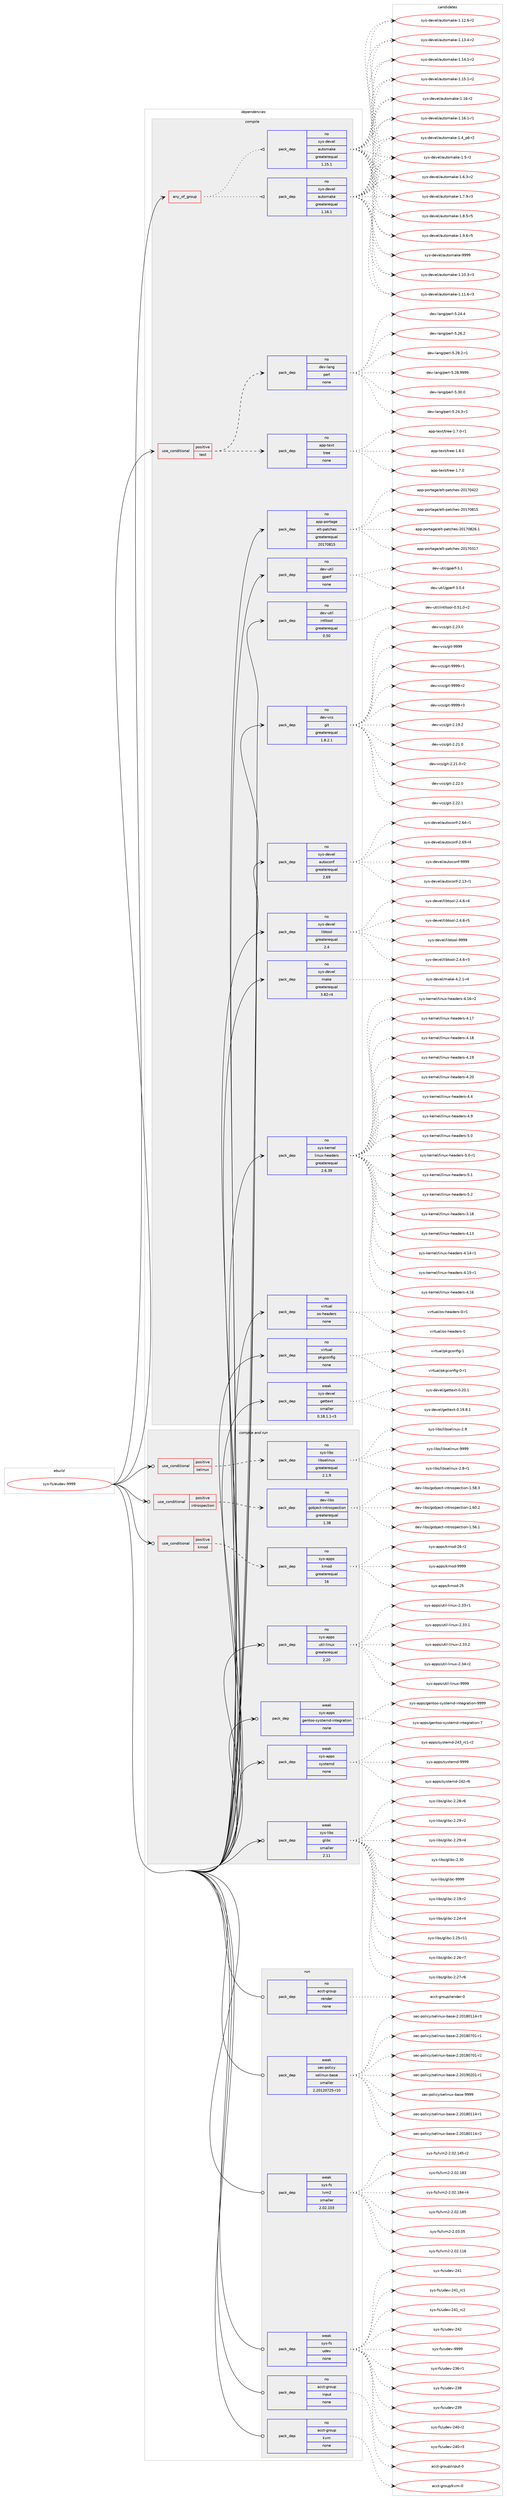 digraph prolog {

# *************
# Graph options
# *************

newrank=true;
concentrate=true;
compound=true;
graph [rankdir=LR,fontname=Helvetica,fontsize=10,ranksep=1.5];#, ranksep=2.5, nodesep=0.2];
edge  [arrowhead=vee];
node  [fontname=Helvetica,fontsize=10];

# **********
# The ebuild
# **********

subgraph cluster_leftcol {
color=gray;
rank=same;
label=<<i>ebuild</i>>;
id [label="sys-fs/eudev-9999", color=red, width=4, href="../sys-fs/eudev-9999.svg"];
}

# ****************
# The dependencies
# ****************

subgraph cluster_midcol {
color=gray;
label=<<i>dependencies</i>>;
subgraph cluster_compile {
fillcolor="#eeeeee";
style=filled;
label=<<i>compile</i>>;
subgraph any22 {
dependency1702 [label=<<TABLE BORDER="0" CELLBORDER="1" CELLSPACING="0" CELLPADDING="4"><TR><TD CELLPADDING="10">any_of_group</TD></TR></TABLE>>, shape=none, color=red];subgraph pack1254 {
dependency1703 [label=<<TABLE BORDER="0" CELLBORDER="1" CELLSPACING="0" CELLPADDING="4" WIDTH="220"><TR><TD ROWSPAN="6" CELLPADDING="30">pack_dep</TD></TR><TR><TD WIDTH="110">no</TD></TR><TR><TD>sys-devel</TD></TR><TR><TD>automake</TD></TR><TR><TD>greaterequal</TD></TR><TR><TD>1.16.1</TD></TR></TABLE>>, shape=none, color=blue];
}
dependency1702:e -> dependency1703:w [weight=20,style="dotted",arrowhead="oinv"];
subgraph pack1255 {
dependency1704 [label=<<TABLE BORDER="0" CELLBORDER="1" CELLSPACING="0" CELLPADDING="4" WIDTH="220"><TR><TD ROWSPAN="6" CELLPADDING="30">pack_dep</TD></TR><TR><TD WIDTH="110">no</TD></TR><TR><TD>sys-devel</TD></TR><TR><TD>automake</TD></TR><TR><TD>greaterequal</TD></TR><TR><TD>1.15.1</TD></TR></TABLE>>, shape=none, color=blue];
}
dependency1702:e -> dependency1704:w [weight=20,style="dotted",arrowhead="oinv"];
}
id:e -> dependency1702:w [weight=20,style="solid",arrowhead="vee"];
subgraph cond427 {
dependency1705 [label=<<TABLE BORDER="0" CELLBORDER="1" CELLSPACING="0" CELLPADDING="4"><TR><TD ROWSPAN="3" CELLPADDING="10">use_conditional</TD></TR><TR><TD>positive</TD></TR><TR><TD>test</TD></TR></TABLE>>, shape=none, color=red];
subgraph pack1256 {
dependency1706 [label=<<TABLE BORDER="0" CELLBORDER="1" CELLSPACING="0" CELLPADDING="4" WIDTH="220"><TR><TD ROWSPAN="6" CELLPADDING="30">pack_dep</TD></TR><TR><TD WIDTH="110">no</TD></TR><TR><TD>app-text</TD></TR><TR><TD>tree</TD></TR><TR><TD>none</TD></TR><TR><TD></TD></TR></TABLE>>, shape=none, color=blue];
}
dependency1705:e -> dependency1706:w [weight=20,style="dashed",arrowhead="vee"];
subgraph pack1257 {
dependency1707 [label=<<TABLE BORDER="0" CELLBORDER="1" CELLSPACING="0" CELLPADDING="4" WIDTH="220"><TR><TD ROWSPAN="6" CELLPADDING="30">pack_dep</TD></TR><TR><TD WIDTH="110">no</TD></TR><TR><TD>dev-lang</TD></TR><TR><TD>perl</TD></TR><TR><TD>none</TD></TR><TR><TD></TD></TR></TABLE>>, shape=none, color=blue];
}
dependency1705:e -> dependency1707:w [weight=20,style="dashed",arrowhead="vee"];
}
id:e -> dependency1705:w [weight=20,style="solid",arrowhead="vee"];
subgraph pack1258 {
dependency1708 [label=<<TABLE BORDER="0" CELLBORDER="1" CELLSPACING="0" CELLPADDING="4" WIDTH="220"><TR><TD ROWSPAN="6" CELLPADDING="30">pack_dep</TD></TR><TR><TD WIDTH="110">no</TD></TR><TR><TD>app-portage</TD></TR><TR><TD>elt-patches</TD></TR><TR><TD>greaterequal</TD></TR><TR><TD>20170815</TD></TR></TABLE>>, shape=none, color=blue];
}
id:e -> dependency1708:w [weight=20,style="solid",arrowhead="vee"];
subgraph pack1259 {
dependency1709 [label=<<TABLE BORDER="0" CELLBORDER="1" CELLSPACING="0" CELLPADDING="4" WIDTH="220"><TR><TD ROWSPAN="6" CELLPADDING="30">pack_dep</TD></TR><TR><TD WIDTH="110">no</TD></TR><TR><TD>dev-util</TD></TR><TR><TD>gperf</TD></TR><TR><TD>none</TD></TR><TR><TD></TD></TR></TABLE>>, shape=none, color=blue];
}
id:e -> dependency1709:w [weight=20,style="solid",arrowhead="vee"];
subgraph pack1260 {
dependency1710 [label=<<TABLE BORDER="0" CELLBORDER="1" CELLSPACING="0" CELLPADDING="4" WIDTH="220"><TR><TD ROWSPAN="6" CELLPADDING="30">pack_dep</TD></TR><TR><TD WIDTH="110">no</TD></TR><TR><TD>dev-util</TD></TR><TR><TD>intltool</TD></TR><TR><TD>greaterequal</TD></TR><TR><TD>0.50</TD></TR></TABLE>>, shape=none, color=blue];
}
id:e -> dependency1710:w [weight=20,style="solid",arrowhead="vee"];
subgraph pack1261 {
dependency1711 [label=<<TABLE BORDER="0" CELLBORDER="1" CELLSPACING="0" CELLPADDING="4" WIDTH="220"><TR><TD ROWSPAN="6" CELLPADDING="30">pack_dep</TD></TR><TR><TD WIDTH="110">no</TD></TR><TR><TD>dev-vcs</TD></TR><TR><TD>git</TD></TR><TR><TD>greaterequal</TD></TR><TR><TD>1.8.2.1</TD></TR></TABLE>>, shape=none, color=blue];
}
id:e -> dependency1711:w [weight=20,style="solid",arrowhead="vee"];
subgraph pack1262 {
dependency1712 [label=<<TABLE BORDER="0" CELLBORDER="1" CELLSPACING="0" CELLPADDING="4" WIDTH="220"><TR><TD ROWSPAN="6" CELLPADDING="30">pack_dep</TD></TR><TR><TD WIDTH="110">no</TD></TR><TR><TD>sys-devel</TD></TR><TR><TD>autoconf</TD></TR><TR><TD>greaterequal</TD></TR><TR><TD>2.69</TD></TR></TABLE>>, shape=none, color=blue];
}
id:e -> dependency1712:w [weight=20,style="solid",arrowhead="vee"];
subgraph pack1263 {
dependency1713 [label=<<TABLE BORDER="0" CELLBORDER="1" CELLSPACING="0" CELLPADDING="4" WIDTH="220"><TR><TD ROWSPAN="6" CELLPADDING="30">pack_dep</TD></TR><TR><TD WIDTH="110">no</TD></TR><TR><TD>sys-devel</TD></TR><TR><TD>libtool</TD></TR><TR><TD>greaterequal</TD></TR><TR><TD>2.4</TD></TR></TABLE>>, shape=none, color=blue];
}
id:e -> dependency1713:w [weight=20,style="solid",arrowhead="vee"];
subgraph pack1264 {
dependency1714 [label=<<TABLE BORDER="0" CELLBORDER="1" CELLSPACING="0" CELLPADDING="4" WIDTH="220"><TR><TD ROWSPAN="6" CELLPADDING="30">pack_dep</TD></TR><TR><TD WIDTH="110">no</TD></TR><TR><TD>sys-devel</TD></TR><TR><TD>make</TD></TR><TR><TD>greaterequal</TD></TR><TR><TD>3.82-r4</TD></TR></TABLE>>, shape=none, color=blue];
}
id:e -> dependency1714:w [weight=20,style="solid",arrowhead="vee"];
subgraph pack1265 {
dependency1715 [label=<<TABLE BORDER="0" CELLBORDER="1" CELLSPACING="0" CELLPADDING="4" WIDTH="220"><TR><TD ROWSPAN="6" CELLPADDING="30">pack_dep</TD></TR><TR><TD WIDTH="110">no</TD></TR><TR><TD>sys-kernel</TD></TR><TR><TD>linux-headers</TD></TR><TR><TD>greaterequal</TD></TR><TR><TD>2.6.39</TD></TR></TABLE>>, shape=none, color=blue];
}
id:e -> dependency1715:w [weight=20,style="solid",arrowhead="vee"];
subgraph pack1266 {
dependency1716 [label=<<TABLE BORDER="0" CELLBORDER="1" CELLSPACING="0" CELLPADDING="4" WIDTH="220"><TR><TD ROWSPAN="6" CELLPADDING="30">pack_dep</TD></TR><TR><TD WIDTH="110">no</TD></TR><TR><TD>virtual</TD></TR><TR><TD>os-headers</TD></TR><TR><TD>none</TD></TR><TR><TD></TD></TR></TABLE>>, shape=none, color=blue];
}
id:e -> dependency1716:w [weight=20,style="solid",arrowhead="vee"];
subgraph pack1267 {
dependency1717 [label=<<TABLE BORDER="0" CELLBORDER="1" CELLSPACING="0" CELLPADDING="4" WIDTH="220"><TR><TD ROWSPAN="6" CELLPADDING="30">pack_dep</TD></TR><TR><TD WIDTH="110">no</TD></TR><TR><TD>virtual</TD></TR><TR><TD>pkgconfig</TD></TR><TR><TD>none</TD></TR><TR><TD></TD></TR></TABLE>>, shape=none, color=blue];
}
id:e -> dependency1717:w [weight=20,style="solid",arrowhead="vee"];
subgraph pack1268 {
dependency1718 [label=<<TABLE BORDER="0" CELLBORDER="1" CELLSPACING="0" CELLPADDING="4" WIDTH="220"><TR><TD ROWSPAN="6" CELLPADDING="30">pack_dep</TD></TR><TR><TD WIDTH="110">weak</TD></TR><TR><TD>sys-devel</TD></TR><TR><TD>gettext</TD></TR><TR><TD>smaller</TD></TR><TR><TD>0.18.1.1-r3</TD></TR></TABLE>>, shape=none, color=blue];
}
id:e -> dependency1718:w [weight=20,style="solid",arrowhead="vee"];
}
subgraph cluster_compileandrun {
fillcolor="#eeeeee";
style=filled;
label=<<i>compile and run</i>>;
subgraph cond428 {
dependency1719 [label=<<TABLE BORDER="0" CELLBORDER="1" CELLSPACING="0" CELLPADDING="4"><TR><TD ROWSPAN="3" CELLPADDING="10">use_conditional</TD></TR><TR><TD>positive</TD></TR><TR><TD>introspection</TD></TR></TABLE>>, shape=none, color=red];
subgraph pack1269 {
dependency1720 [label=<<TABLE BORDER="0" CELLBORDER="1" CELLSPACING="0" CELLPADDING="4" WIDTH="220"><TR><TD ROWSPAN="6" CELLPADDING="30">pack_dep</TD></TR><TR><TD WIDTH="110">no</TD></TR><TR><TD>dev-libs</TD></TR><TR><TD>gobject-introspection</TD></TR><TR><TD>greaterequal</TD></TR><TR><TD>1.38</TD></TR></TABLE>>, shape=none, color=blue];
}
dependency1719:e -> dependency1720:w [weight=20,style="dashed",arrowhead="vee"];
}
id:e -> dependency1719:w [weight=20,style="solid",arrowhead="odotvee"];
subgraph cond429 {
dependency1721 [label=<<TABLE BORDER="0" CELLBORDER="1" CELLSPACING="0" CELLPADDING="4"><TR><TD ROWSPAN="3" CELLPADDING="10">use_conditional</TD></TR><TR><TD>positive</TD></TR><TR><TD>kmod</TD></TR></TABLE>>, shape=none, color=red];
subgraph pack1270 {
dependency1722 [label=<<TABLE BORDER="0" CELLBORDER="1" CELLSPACING="0" CELLPADDING="4" WIDTH="220"><TR><TD ROWSPAN="6" CELLPADDING="30">pack_dep</TD></TR><TR><TD WIDTH="110">no</TD></TR><TR><TD>sys-apps</TD></TR><TR><TD>kmod</TD></TR><TR><TD>greaterequal</TD></TR><TR><TD>16</TD></TR></TABLE>>, shape=none, color=blue];
}
dependency1721:e -> dependency1722:w [weight=20,style="dashed",arrowhead="vee"];
}
id:e -> dependency1721:w [weight=20,style="solid",arrowhead="odotvee"];
subgraph cond430 {
dependency1723 [label=<<TABLE BORDER="0" CELLBORDER="1" CELLSPACING="0" CELLPADDING="4"><TR><TD ROWSPAN="3" CELLPADDING="10">use_conditional</TD></TR><TR><TD>positive</TD></TR><TR><TD>selinux</TD></TR></TABLE>>, shape=none, color=red];
subgraph pack1271 {
dependency1724 [label=<<TABLE BORDER="0" CELLBORDER="1" CELLSPACING="0" CELLPADDING="4" WIDTH="220"><TR><TD ROWSPAN="6" CELLPADDING="30">pack_dep</TD></TR><TR><TD WIDTH="110">no</TD></TR><TR><TD>sys-libs</TD></TR><TR><TD>libselinux</TD></TR><TR><TD>greaterequal</TD></TR><TR><TD>2.1.9</TD></TR></TABLE>>, shape=none, color=blue];
}
dependency1723:e -> dependency1724:w [weight=20,style="dashed",arrowhead="vee"];
}
id:e -> dependency1723:w [weight=20,style="solid",arrowhead="odotvee"];
subgraph pack1272 {
dependency1725 [label=<<TABLE BORDER="0" CELLBORDER="1" CELLSPACING="0" CELLPADDING="4" WIDTH="220"><TR><TD ROWSPAN="6" CELLPADDING="30">pack_dep</TD></TR><TR><TD WIDTH="110">no</TD></TR><TR><TD>sys-apps</TD></TR><TR><TD>util-linux</TD></TR><TR><TD>greaterequal</TD></TR><TR><TD>2.20</TD></TR></TABLE>>, shape=none, color=blue];
}
id:e -> dependency1725:w [weight=20,style="solid",arrowhead="odotvee"];
subgraph pack1273 {
dependency1726 [label=<<TABLE BORDER="0" CELLBORDER="1" CELLSPACING="0" CELLPADDING="4" WIDTH="220"><TR><TD ROWSPAN="6" CELLPADDING="30">pack_dep</TD></TR><TR><TD WIDTH="110">weak</TD></TR><TR><TD>sys-apps</TD></TR><TR><TD>gentoo-systemd-integration</TD></TR><TR><TD>none</TD></TR><TR><TD></TD></TR></TABLE>>, shape=none, color=blue];
}
id:e -> dependency1726:w [weight=20,style="solid",arrowhead="odotvee"];
subgraph pack1274 {
dependency1727 [label=<<TABLE BORDER="0" CELLBORDER="1" CELLSPACING="0" CELLPADDING="4" WIDTH="220"><TR><TD ROWSPAN="6" CELLPADDING="30">pack_dep</TD></TR><TR><TD WIDTH="110">weak</TD></TR><TR><TD>sys-apps</TD></TR><TR><TD>systemd</TD></TR><TR><TD>none</TD></TR><TR><TD></TD></TR></TABLE>>, shape=none, color=blue];
}
id:e -> dependency1727:w [weight=20,style="solid",arrowhead="odotvee"];
subgraph pack1275 {
dependency1728 [label=<<TABLE BORDER="0" CELLBORDER="1" CELLSPACING="0" CELLPADDING="4" WIDTH="220"><TR><TD ROWSPAN="6" CELLPADDING="30">pack_dep</TD></TR><TR><TD WIDTH="110">weak</TD></TR><TR><TD>sys-libs</TD></TR><TR><TD>glibc</TD></TR><TR><TD>smaller</TD></TR><TR><TD>2.11</TD></TR></TABLE>>, shape=none, color=blue];
}
id:e -> dependency1728:w [weight=20,style="solid",arrowhead="odotvee"];
}
subgraph cluster_run {
fillcolor="#eeeeee";
style=filled;
label=<<i>run</i>>;
subgraph pack1276 {
dependency1729 [label=<<TABLE BORDER="0" CELLBORDER="1" CELLSPACING="0" CELLPADDING="4" WIDTH="220"><TR><TD ROWSPAN="6" CELLPADDING="30">pack_dep</TD></TR><TR><TD WIDTH="110">no</TD></TR><TR><TD>acct-group</TD></TR><TR><TD>input</TD></TR><TR><TD>none</TD></TR><TR><TD></TD></TR></TABLE>>, shape=none, color=blue];
}
id:e -> dependency1729:w [weight=20,style="solid",arrowhead="odot"];
subgraph pack1277 {
dependency1730 [label=<<TABLE BORDER="0" CELLBORDER="1" CELLSPACING="0" CELLPADDING="4" WIDTH="220"><TR><TD ROWSPAN="6" CELLPADDING="30">pack_dep</TD></TR><TR><TD WIDTH="110">no</TD></TR><TR><TD>acct-group</TD></TR><TR><TD>kvm</TD></TR><TR><TD>none</TD></TR><TR><TD></TD></TR></TABLE>>, shape=none, color=blue];
}
id:e -> dependency1730:w [weight=20,style="solid",arrowhead="odot"];
subgraph pack1278 {
dependency1731 [label=<<TABLE BORDER="0" CELLBORDER="1" CELLSPACING="0" CELLPADDING="4" WIDTH="220"><TR><TD ROWSPAN="6" CELLPADDING="30">pack_dep</TD></TR><TR><TD WIDTH="110">no</TD></TR><TR><TD>acct-group</TD></TR><TR><TD>render</TD></TR><TR><TD>none</TD></TR><TR><TD></TD></TR></TABLE>>, shape=none, color=blue];
}
id:e -> dependency1731:w [weight=20,style="solid",arrowhead="odot"];
subgraph pack1279 {
dependency1732 [label=<<TABLE BORDER="0" CELLBORDER="1" CELLSPACING="0" CELLPADDING="4" WIDTH="220"><TR><TD ROWSPAN="6" CELLPADDING="30">pack_dep</TD></TR><TR><TD WIDTH="110">weak</TD></TR><TR><TD>sec-policy</TD></TR><TR><TD>selinux-base</TD></TR><TR><TD>smaller</TD></TR><TR><TD>2.20120725-r10</TD></TR></TABLE>>, shape=none, color=blue];
}
id:e -> dependency1732:w [weight=20,style="solid",arrowhead="odot"];
subgraph pack1280 {
dependency1733 [label=<<TABLE BORDER="0" CELLBORDER="1" CELLSPACING="0" CELLPADDING="4" WIDTH="220"><TR><TD ROWSPAN="6" CELLPADDING="30">pack_dep</TD></TR><TR><TD WIDTH="110">weak</TD></TR><TR><TD>sys-fs</TD></TR><TR><TD>lvm2</TD></TR><TR><TD>smaller</TD></TR><TR><TD>2.02.103</TD></TR></TABLE>>, shape=none, color=blue];
}
id:e -> dependency1733:w [weight=20,style="solid",arrowhead="odot"];
subgraph pack1281 {
dependency1734 [label=<<TABLE BORDER="0" CELLBORDER="1" CELLSPACING="0" CELLPADDING="4" WIDTH="220"><TR><TD ROWSPAN="6" CELLPADDING="30">pack_dep</TD></TR><TR><TD WIDTH="110">weak</TD></TR><TR><TD>sys-fs</TD></TR><TR><TD>udev</TD></TR><TR><TD>none</TD></TR><TR><TD></TD></TR></TABLE>>, shape=none, color=blue];
}
id:e -> dependency1734:w [weight=20,style="solid",arrowhead="odot"];
}
}

# **************
# The candidates
# **************

subgraph cluster_choices {
rank=same;
color=gray;
label=<<i>candidates</i>>;

subgraph choice1254 {
color=black;
nodesep=1;
choice11512111545100101118101108479711711611110997107101454946494846514511451 [label="sys-devel/automake-1.10.3-r3", color=red, width=4,href="../sys-devel/automake-1.10.3-r3.svg"];
choice11512111545100101118101108479711711611110997107101454946494946544511451 [label="sys-devel/automake-1.11.6-r3", color=red, width=4,href="../sys-devel/automake-1.11.6-r3.svg"];
choice11512111545100101118101108479711711611110997107101454946495046544511450 [label="sys-devel/automake-1.12.6-r2", color=red, width=4,href="../sys-devel/automake-1.12.6-r2.svg"];
choice11512111545100101118101108479711711611110997107101454946495146524511450 [label="sys-devel/automake-1.13.4-r2", color=red, width=4,href="../sys-devel/automake-1.13.4-r2.svg"];
choice11512111545100101118101108479711711611110997107101454946495246494511450 [label="sys-devel/automake-1.14.1-r2", color=red, width=4,href="../sys-devel/automake-1.14.1-r2.svg"];
choice11512111545100101118101108479711711611110997107101454946495346494511450 [label="sys-devel/automake-1.15.1-r2", color=red, width=4,href="../sys-devel/automake-1.15.1-r2.svg"];
choice1151211154510010111810110847971171161111099710710145494649544511450 [label="sys-devel/automake-1.16-r2", color=red, width=4,href="../sys-devel/automake-1.16-r2.svg"];
choice11512111545100101118101108479711711611110997107101454946495446494511449 [label="sys-devel/automake-1.16.1-r1", color=red, width=4,href="../sys-devel/automake-1.16.1-r1.svg"];
choice115121115451001011181011084797117116111109971071014549465295112544511450 [label="sys-devel/automake-1.4_p6-r2", color=red, width=4,href="../sys-devel/automake-1.4_p6-r2.svg"];
choice11512111545100101118101108479711711611110997107101454946534511450 [label="sys-devel/automake-1.5-r2", color=red, width=4,href="../sys-devel/automake-1.5-r2.svg"];
choice115121115451001011181011084797117116111109971071014549465446514511450 [label="sys-devel/automake-1.6.3-r2", color=red, width=4,href="../sys-devel/automake-1.6.3-r2.svg"];
choice115121115451001011181011084797117116111109971071014549465546574511451 [label="sys-devel/automake-1.7.9-r3", color=red, width=4,href="../sys-devel/automake-1.7.9-r3.svg"];
choice115121115451001011181011084797117116111109971071014549465646534511453 [label="sys-devel/automake-1.8.5-r5", color=red, width=4,href="../sys-devel/automake-1.8.5-r5.svg"];
choice115121115451001011181011084797117116111109971071014549465746544511453 [label="sys-devel/automake-1.9.6-r5", color=red, width=4,href="../sys-devel/automake-1.9.6-r5.svg"];
choice115121115451001011181011084797117116111109971071014557575757 [label="sys-devel/automake-9999", color=red, width=4,href="../sys-devel/automake-9999.svg"];
dependency1703:e -> choice11512111545100101118101108479711711611110997107101454946494846514511451:w [style=dotted,weight="100"];
dependency1703:e -> choice11512111545100101118101108479711711611110997107101454946494946544511451:w [style=dotted,weight="100"];
dependency1703:e -> choice11512111545100101118101108479711711611110997107101454946495046544511450:w [style=dotted,weight="100"];
dependency1703:e -> choice11512111545100101118101108479711711611110997107101454946495146524511450:w [style=dotted,weight="100"];
dependency1703:e -> choice11512111545100101118101108479711711611110997107101454946495246494511450:w [style=dotted,weight="100"];
dependency1703:e -> choice11512111545100101118101108479711711611110997107101454946495346494511450:w [style=dotted,weight="100"];
dependency1703:e -> choice1151211154510010111810110847971171161111099710710145494649544511450:w [style=dotted,weight="100"];
dependency1703:e -> choice11512111545100101118101108479711711611110997107101454946495446494511449:w [style=dotted,weight="100"];
dependency1703:e -> choice115121115451001011181011084797117116111109971071014549465295112544511450:w [style=dotted,weight="100"];
dependency1703:e -> choice11512111545100101118101108479711711611110997107101454946534511450:w [style=dotted,weight="100"];
dependency1703:e -> choice115121115451001011181011084797117116111109971071014549465446514511450:w [style=dotted,weight="100"];
dependency1703:e -> choice115121115451001011181011084797117116111109971071014549465546574511451:w [style=dotted,weight="100"];
dependency1703:e -> choice115121115451001011181011084797117116111109971071014549465646534511453:w [style=dotted,weight="100"];
dependency1703:e -> choice115121115451001011181011084797117116111109971071014549465746544511453:w [style=dotted,weight="100"];
dependency1703:e -> choice115121115451001011181011084797117116111109971071014557575757:w [style=dotted,weight="100"];
}
subgraph choice1255 {
color=black;
nodesep=1;
choice11512111545100101118101108479711711611110997107101454946494846514511451 [label="sys-devel/automake-1.10.3-r3", color=red, width=4,href="../sys-devel/automake-1.10.3-r3.svg"];
choice11512111545100101118101108479711711611110997107101454946494946544511451 [label="sys-devel/automake-1.11.6-r3", color=red, width=4,href="../sys-devel/automake-1.11.6-r3.svg"];
choice11512111545100101118101108479711711611110997107101454946495046544511450 [label="sys-devel/automake-1.12.6-r2", color=red, width=4,href="../sys-devel/automake-1.12.6-r2.svg"];
choice11512111545100101118101108479711711611110997107101454946495146524511450 [label="sys-devel/automake-1.13.4-r2", color=red, width=4,href="../sys-devel/automake-1.13.4-r2.svg"];
choice11512111545100101118101108479711711611110997107101454946495246494511450 [label="sys-devel/automake-1.14.1-r2", color=red, width=4,href="../sys-devel/automake-1.14.1-r2.svg"];
choice11512111545100101118101108479711711611110997107101454946495346494511450 [label="sys-devel/automake-1.15.1-r2", color=red, width=4,href="../sys-devel/automake-1.15.1-r2.svg"];
choice1151211154510010111810110847971171161111099710710145494649544511450 [label="sys-devel/automake-1.16-r2", color=red, width=4,href="../sys-devel/automake-1.16-r2.svg"];
choice11512111545100101118101108479711711611110997107101454946495446494511449 [label="sys-devel/automake-1.16.1-r1", color=red, width=4,href="../sys-devel/automake-1.16.1-r1.svg"];
choice115121115451001011181011084797117116111109971071014549465295112544511450 [label="sys-devel/automake-1.4_p6-r2", color=red, width=4,href="../sys-devel/automake-1.4_p6-r2.svg"];
choice11512111545100101118101108479711711611110997107101454946534511450 [label="sys-devel/automake-1.5-r2", color=red, width=4,href="../sys-devel/automake-1.5-r2.svg"];
choice115121115451001011181011084797117116111109971071014549465446514511450 [label="sys-devel/automake-1.6.3-r2", color=red, width=4,href="../sys-devel/automake-1.6.3-r2.svg"];
choice115121115451001011181011084797117116111109971071014549465546574511451 [label="sys-devel/automake-1.7.9-r3", color=red, width=4,href="../sys-devel/automake-1.7.9-r3.svg"];
choice115121115451001011181011084797117116111109971071014549465646534511453 [label="sys-devel/automake-1.8.5-r5", color=red, width=4,href="../sys-devel/automake-1.8.5-r5.svg"];
choice115121115451001011181011084797117116111109971071014549465746544511453 [label="sys-devel/automake-1.9.6-r5", color=red, width=4,href="../sys-devel/automake-1.9.6-r5.svg"];
choice115121115451001011181011084797117116111109971071014557575757 [label="sys-devel/automake-9999", color=red, width=4,href="../sys-devel/automake-9999.svg"];
dependency1704:e -> choice11512111545100101118101108479711711611110997107101454946494846514511451:w [style=dotted,weight="100"];
dependency1704:e -> choice11512111545100101118101108479711711611110997107101454946494946544511451:w [style=dotted,weight="100"];
dependency1704:e -> choice11512111545100101118101108479711711611110997107101454946495046544511450:w [style=dotted,weight="100"];
dependency1704:e -> choice11512111545100101118101108479711711611110997107101454946495146524511450:w [style=dotted,weight="100"];
dependency1704:e -> choice11512111545100101118101108479711711611110997107101454946495246494511450:w [style=dotted,weight="100"];
dependency1704:e -> choice11512111545100101118101108479711711611110997107101454946495346494511450:w [style=dotted,weight="100"];
dependency1704:e -> choice1151211154510010111810110847971171161111099710710145494649544511450:w [style=dotted,weight="100"];
dependency1704:e -> choice11512111545100101118101108479711711611110997107101454946495446494511449:w [style=dotted,weight="100"];
dependency1704:e -> choice115121115451001011181011084797117116111109971071014549465295112544511450:w [style=dotted,weight="100"];
dependency1704:e -> choice11512111545100101118101108479711711611110997107101454946534511450:w [style=dotted,weight="100"];
dependency1704:e -> choice115121115451001011181011084797117116111109971071014549465446514511450:w [style=dotted,weight="100"];
dependency1704:e -> choice115121115451001011181011084797117116111109971071014549465546574511451:w [style=dotted,weight="100"];
dependency1704:e -> choice115121115451001011181011084797117116111109971071014549465646534511453:w [style=dotted,weight="100"];
dependency1704:e -> choice115121115451001011181011084797117116111109971071014549465746544511453:w [style=dotted,weight="100"];
dependency1704:e -> choice115121115451001011181011084797117116111109971071014557575757:w [style=dotted,weight="100"];
}
subgraph choice1256 {
color=black;
nodesep=1;
choice971121124511610112011647116114101101454946554648 [label="app-text/tree-1.7.0", color=red, width=4,href="../app-text/tree-1.7.0.svg"];
choice9711211245116101120116471161141011014549465546484511449 [label="app-text/tree-1.7.0-r1", color=red, width=4,href="../app-text/tree-1.7.0-r1.svg"];
choice971121124511610112011647116114101101454946564648 [label="app-text/tree-1.8.0", color=red, width=4,href="../app-text/tree-1.8.0.svg"];
dependency1706:e -> choice971121124511610112011647116114101101454946554648:w [style=dotted,weight="100"];
dependency1706:e -> choice9711211245116101120116471161141011014549465546484511449:w [style=dotted,weight="100"];
dependency1706:e -> choice971121124511610112011647116114101101454946564648:w [style=dotted,weight="100"];
}
subgraph choice1257 {
color=black;
nodesep=1;
choice100101118451089711010347112101114108455346505246514511449 [label="dev-lang/perl-5.24.3-r1", color=red, width=4,href="../dev-lang/perl-5.24.3-r1.svg"];
choice10010111845108971101034711210111410845534650524652 [label="dev-lang/perl-5.24.4", color=red, width=4,href="../dev-lang/perl-5.24.4.svg"];
choice10010111845108971101034711210111410845534650544650 [label="dev-lang/perl-5.26.2", color=red, width=4,href="../dev-lang/perl-5.26.2.svg"];
choice100101118451089711010347112101114108455346505646504511449 [label="dev-lang/perl-5.28.2-r1", color=red, width=4,href="../dev-lang/perl-5.28.2-r1.svg"];
choice10010111845108971101034711210111410845534650564657575757 [label="dev-lang/perl-5.28.9999", color=red, width=4,href="../dev-lang/perl-5.28.9999.svg"];
choice10010111845108971101034711210111410845534651484648 [label="dev-lang/perl-5.30.0", color=red, width=4,href="../dev-lang/perl-5.30.0.svg"];
dependency1707:e -> choice100101118451089711010347112101114108455346505246514511449:w [style=dotted,weight="100"];
dependency1707:e -> choice10010111845108971101034711210111410845534650524652:w [style=dotted,weight="100"];
dependency1707:e -> choice10010111845108971101034711210111410845534650544650:w [style=dotted,weight="100"];
dependency1707:e -> choice100101118451089711010347112101114108455346505646504511449:w [style=dotted,weight="100"];
dependency1707:e -> choice10010111845108971101034711210111410845534650564657575757:w [style=dotted,weight="100"];
dependency1707:e -> choice10010111845108971101034711210111410845534651484648:w [style=dotted,weight="100"];
}
subgraph choice1258 {
color=black;
nodesep=1;
choice97112112451121111141169710310147101108116451129711699104101115455048495548514955 [label="app-portage/elt-patches-20170317", color=red, width=4,href="../app-portage/elt-patches-20170317.svg"];
choice97112112451121111141169710310147101108116451129711699104101115455048495548525050 [label="app-portage/elt-patches-20170422", color=red, width=4,href="../app-portage/elt-patches-20170422.svg"];
choice97112112451121111141169710310147101108116451129711699104101115455048495548564953 [label="app-portage/elt-patches-20170815", color=red, width=4,href="../app-portage/elt-patches-20170815.svg"];
choice971121124511211111411697103101471011081164511297116991041011154550484955485650544649 [label="app-portage/elt-patches-20170826.1", color=red, width=4,href="../app-portage/elt-patches-20170826.1.svg"];
dependency1708:e -> choice97112112451121111141169710310147101108116451129711699104101115455048495548514955:w [style=dotted,weight="100"];
dependency1708:e -> choice97112112451121111141169710310147101108116451129711699104101115455048495548525050:w [style=dotted,weight="100"];
dependency1708:e -> choice97112112451121111141169710310147101108116451129711699104101115455048495548564953:w [style=dotted,weight="100"];
dependency1708:e -> choice971121124511211111411697103101471011081164511297116991041011154550484955485650544649:w [style=dotted,weight="100"];
}
subgraph choice1259 {
color=black;
nodesep=1;
choice1001011184511711610510847103112101114102455146484652 [label="dev-util/gperf-3.0.4", color=red, width=4,href="../dev-util/gperf-3.0.4.svg"];
choice100101118451171161051084710311210111410245514649 [label="dev-util/gperf-3.1", color=red, width=4,href="../dev-util/gperf-3.1.svg"];
dependency1709:e -> choice1001011184511711610510847103112101114102455146484652:w [style=dotted,weight="100"];
dependency1709:e -> choice100101118451171161051084710311210111410245514649:w [style=dotted,weight="100"];
}
subgraph choice1260 {
color=black;
nodesep=1;
choice1001011184511711610510847105110116108116111111108454846534946484511450 [label="dev-util/intltool-0.51.0-r2", color=red, width=4,href="../dev-util/intltool-0.51.0-r2.svg"];
dependency1710:e -> choice1001011184511711610510847105110116108116111111108454846534946484511450:w [style=dotted,weight="100"];
}
subgraph choice1261 {
color=black;
nodesep=1;
choice10010111845118991154710310511645504649574650 [label="dev-vcs/git-2.19.2", color=red, width=4,href="../dev-vcs/git-2.19.2.svg"];
choice10010111845118991154710310511645504650494648 [label="dev-vcs/git-2.21.0", color=red, width=4,href="../dev-vcs/git-2.21.0.svg"];
choice100101118451189911547103105116455046504946484511450 [label="dev-vcs/git-2.21.0-r2", color=red, width=4,href="../dev-vcs/git-2.21.0-r2.svg"];
choice10010111845118991154710310511645504650504648 [label="dev-vcs/git-2.22.0", color=red, width=4,href="../dev-vcs/git-2.22.0.svg"];
choice10010111845118991154710310511645504650504649 [label="dev-vcs/git-2.22.1", color=red, width=4,href="../dev-vcs/git-2.22.1.svg"];
choice10010111845118991154710310511645504650514648 [label="dev-vcs/git-2.23.0", color=red, width=4,href="../dev-vcs/git-2.23.0.svg"];
choice1001011184511899115471031051164557575757 [label="dev-vcs/git-9999", color=red, width=4,href="../dev-vcs/git-9999.svg"];
choice10010111845118991154710310511645575757574511449 [label="dev-vcs/git-9999-r1", color=red, width=4,href="../dev-vcs/git-9999-r1.svg"];
choice10010111845118991154710310511645575757574511450 [label="dev-vcs/git-9999-r2", color=red, width=4,href="../dev-vcs/git-9999-r2.svg"];
choice10010111845118991154710310511645575757574511451 [label="dev-vcs/git-9999-r3", color=red, width=4,href="../dev-vcs/git-9999-r3.svg"];
dependency1711:e -> choice10010111845118991154710310511645504649574650:w [style=dotted,weight="100"];
dependency1711:e -> choice10010111845118991154710310511645504650494648:w [style=dotted,weight="100"];
dependency1711:e -> choice100101118451189911547103105116455046504946484511450:w [style=dotted,weight="100"];
dependency1711:e -> choice10010111845118991154710310511645504650504648:w [style=dotted,weight="100"];
dependency1711:e -> choice10010111845118991154710310511645504650504649:w [style=dotted,weight="100"];
dependency1711:e -> choice10010111845118991154710310511645504650514648:w [style=dotted,weight="100"];
dependency1711:e -> choice1001011184511899115471031051164557575757:w [style=dotted,weight="100"];
dependency1711:e -> choice10010111845118991154710310511645575757574511449:w [style=dotted,weight="100"];
dependency1711:e -> choice10010111845118991154710310511645575757574511450:w [style=dotted,weight="100"];
dependency1711:e -> choice10010111845118991154710310511645575757574511451:w [style=dotted,weight="100"];
}
subgraph choice1262 {
color=black;
nodesep=1;
choice1151211154510010111810110847971171161119911111010245504649514511449 [label="sys-devel/autoconf-2.13-r1", color=red, width=4,href="../sys-devel/autoconf-2.13-r1.svg"];
choice1151211154510010111810110847971171161119911111010245504654524511449 [label="sys-devel/autoconf-2.64-r1", color=red, width=4,href="../sys-devel/autoconf-2.64-r1.svg"];
choice1151211154510010111810110847971171161119911111010245504654574511452 [label="sys-devel/autoconf-2.69-r4", color=red, width=4,href="../sys-devel/autoconf-2.69-r4.svg"];
choice115121115451001011181011084797117116111991111101024557575757 [label="sys-devel/autoconf-9999", color=red, width=4,href="../sys-devel/autoconf-9999.svg"];
dependency1712:e -> choice1151211154510010111810110847971171161119911111010245504649514511449:w [style=dotted,weight="100"];
dependency1712:e -> choice1151211154510010111810110847971171161119911111010245504654524511449:w [style=dotted,weight="100"];
dependency1712:e -> choice1151211154510010111810110847971171161119911111010245504654574511452:w [style=dotted,weight="100"];
dependency1712:e -> choice115121115451001011181011084797117116111991111101024557575757:w [style=dotted,weight="100"];
}
subgraph choice1263 {
color=black;
nodesep=1;
choice1151211154510010111810110847108105981161111111084550465246544511451 [label="sys-devel/libtool-2.4.6-r3", color=red, width=4,href="../sys-devel/libtool-2.4.6-r3.svg"];
choice1151211154510010111810110847108105981161111111084550465246544511452 [label="sys-devel/libtool-2.4.6-r4", color=red, width=4,href="../sys-devel/libtool-2.4.6-r4.svg"];
choice1151211154510010111810110847108105981161111111084550465246544511453 [label="sys-devel/libtool-2.4.6-r5", color=red, width=4,href="../sys-devel/libtool-2.4.6-r5.svg"];
choice1151211154510010111810110847108105981161111111084557575757 [label="sys-devel/libtool-9999", color=red, width=4,href="../sys-devel/libtool-9999.svg"];
dependency1713:e -> choice1151211154510010111810110847108105981161111111084550465246544511451:w [style=dotted,weight="100"];
dependency1713:e -> choice1151211154510010111810110847108105981161111111084550465246544511452:w [style=dotted,weight="100"];
dependency1713:e -> choice1151211154510010111810110847108105981161111111084550465246544511453:w [style=dotted,weight="100"];
dependency1713:e -> choice1151211154510010111810110847108105981161111111084557575757:w [style=dotted,weight="100"];
}
subgraph choice1264 {
color=black;
nodesep=1;
choice1151211154510010111810110847109971071014552465046494511452 [label="sys-devel/make-4.2.1-r4", color=red, width=4,href="../sys-devel/make-4.2.1-r4.svg"];
dependency1714:e -> choice1151211154510010111810110847109971071014552465046494511452:w [style=dotted,weight="100"];
}
subgraph choice1265 {
color=black;
nodesep=1;
choice115121115451071011141101011084710810511011712045104101971001011141154551464956 [label="sys-kernel/linux-headers-3.18", color=red, width=4,href="../sys-kernel/linux-headers-3.18.svg"];
choice115121115451071011141101011084710810511011712045104101971001011141154552464951 [label="sys-kernel/linux-headers-4.13", color=red, width=4,href="../sys-kernel/linux-headers-4.13.svg"];
choice1151211154510710111411010110847108105110117120451041019710010111411545524649524511449 [label="sys-kernel/linux-headers-4.14-r1", color=red, width=4,href="../sys-kernel/linux-headers-4.14-r1.svg"];
choice1151211154510710111411010110847108105110117120451041019710010111411545524649534511449 [label="sys-kernel/linux-headers-4.15-r1", color=red, width=4,href="../sys-kernel/linux-headers-4.15-r1.svg"];
choice115121115451071011141101011084710810511011712045104101971001011141154552464954 [label="sys-kernel/linux-headers-4.16", color=red, width=4,href="../sys-kernel/linux-headers-4.16.svg"];
choice1151211154510710111411010110847108105110117120451041019710010111411545524649544511450 [label="sys-kernel/linux-headers-4.16-r2", color=red, width=4,href="../sys-kernel/linux-headers-4.16-r2.svg"];
choice115121115451071011141101011084710810511011712045104101971001011141154552464955 [label="sys-kernel/linux-headers-4.17", color=red, width=4,href="../sys-kernel/linux-headers-4.17.svg"];
choice115121115451071011141101011084710810511011712045104101971001011141154552464956 [label="sys-kernel/linux-headers-4.18", color=red, width=4,href="../sys-kernel/linux-headers-4.18.svg"];
choice115121115451071011141101011084710810511011712045104101971001011141154552464957 [label="sys-kernel/linux-headers-4.19", color=red, width=4,href="../sys-kernel/linux-headers-4.19.svg"];
choice115121115451071011141101011084710810511011712045104101971001011141154552465048 [label="sys-kernel/linux-headers-4.20", color=red, width=4,href="../sys-kernel/linux-headers-4.20.svg"];
choice1151211154510710111411010110847108105110117120451041019710010111411545524652 [label="sys-kernel/linux-headers-4.4", color=red, width=4,href="../sys-kernel/linux-headers-4.4.svg"];
choice1151211154510710111411010110847108105110117120451041019710010111411545524657 [label="sys-kernel/linux-headers-4.9", color=red, width=4,href="../sys-kernel/linux-headers-4.9.svg"];
choice1151211154510710111411010110847108105110117120451041019710010111411545534648 [label="sys-kernel/linux-headers-5.0", color=red, width=4,href="../sys-kernel/linux-headers-5.0.svg"];
choice11512111545107101114110101108471081051101171204510410197100101114115455346484511449 [label="sys-kernel/linux-headers-5.0-r1", color=red, width=4,href="../sys-kernel/linux-headers-5.0-r1.svg"];
choice1151211154510710111411010110847108105110117120451041019710010111411545534649 [label="sys-kernel/linux-headers-5.1", color=red, width=4,href="../sys-kernel/linux-headers-5.1.svg"];
choice1151211154510710111411010110847108105110117120451041019710010111411545534650 [label="sys-kernel/linux-headers-5.2", color=red, width=4,href="../sys-kernel/linux-headers-5.2.svg"];
dependency1715:e -> choice115121115451071011141101011084710810511011712045104101971001011141154551464956:w [style=dotted,weight="100"];
dependency1715:e -> choice115121115451071011141101011084710810511011712045104101971001011141154552464951:w [style=dotted,weight="100"];
dependency1715:e -> choice1151211154510710111411010110847108105110117120451041019710010111411545524649524511449:w [style=dotted,weight="100"];
dependency1715:e -> choice1151211154510710111411010110847108105110117120451041019710010111411545524649534511449:w [style=dotted,weight="100"];
dependency1715:e -> choice115121115451071011141101011084710810511011712045104101971001011141154552464954:w [style=dotted,weight="100"];
dependency1715:e -> choice1151211154510710111411010110847108105110117120451041019710010111411545524649544511450:w [style=dotted,weight="100"];
dependency1715:e -> choice115121115451071011141101011084710810511011712045104101971001011141154552464955:w [style=dotted,weight="100"];
dependency1715:e -> choice115121115451071011141101011084710810511011712045104101971001011141154552464956:w [style=dotted,weight="100"];
dependency1715:e -> choice115121115451071011141101011084710810511011712045104101971001011141154552464957:w [style=dotted,weight="100"];
dependency1715:e -> choice115121115451071011141101011084710810511011712045104101971001011141154552465048:w [style=dotted,weight="100"];
dependency1715:e -> choice1151211154510710111411010110847108105110117120451041019710010111411545524652:w [style=dotted,weight="100"];
dependency1715:e -> choice1151211154510710111411010110847108105110117120451041019710010111411545524657:w [style=dotted,weight="100"];
dependency1715:e -> choice1151211154510710111411010110847108105110117120451041019710010111411545534648:w [style=dotted,weight="100"];
dependency1715:e -> choice11512111545107101114110101108471081051101171204510410197100101114115455346484511449:w [style=dotted,weight="100"];
dependency1715:e -> choice1151211154510710111411010110847108105110117120451041019710010111411545534649:w [style=dotted,weight="100"];
dependency1715:e -> choice1151211154510710111411010110847108105110117120451041019710010111411545534650:w [style=dotted,weight="100"];
}
subgraph choice1266 {
color=black;
nodesep=1;
choice118105114116117971084711111545104101971001011141154548 [label="virtual/os-headers-0", color=red, width=4,href="../virtual/os-headers-0.svg"];
choice1181051141161179710847111115451041019710010111411545484511449 [label="virtual/os-headers-0-r1", color=red, width=4,href="../virtual/os-headers-0-r1.svg"];
dependency1716:e -> choice118105114116117971084711111545104101971001011141154548:w [style=dotted,weight="100"];
dependency1716:e -> choice1181051141161179710847111115451041019710010111411545484511449:w [style=dotted,weight="100"];
}
subgraph choice1267 {
color=black;
nodesep=1;
choice11810511411611797108471121071039911111010210510345484511449 [label="virtual/pkgconfig-0-r1", color=red, width=4,href="../virtual/pkgconfig-0-r1.svg"];
choice1181051141161179710847112107103991111101021051034549 [label="virtual/pkgconfig-1", color=red, width=4,href="../virtual/pkgconfig-1.svg"];
dependency1717:e -> choice11810511411611797108471121071039911111010210510345484511449:w [style=dotted,weight="100"];
dependency1717:e -> choice1181051141161179710847112107103991111101021051034549:w [style=dotted,weight="100"];
}
subgraph choice1268 {
color=black;
nodesep=1;
choice1151211154510010111810110847103101116116101120116454846495746564649 [label="sys-devel/gettext-0.19.8.1", color=red, width=4,href="../sys-devel/gettext-0.19.8.1.svg"];
choice115121115451001011181011084710310111611610112011645484650484649 [label="sys-devel/gettext-0.20.1", color=red, width=4,href="../sys-devel/gettext-0.20.1.svg"];
dependency1718:e -> choice1151211154510010111810110847103101116116101120116454846495746564649:w [style=dotted,weight="100"];
dependency1718:e -> choice115121115451001011181011084710310111611610112011645484650484649:w [style=dotted,weight="100"];
}
subgraph choice1269 {
color=black;
nodesep=1;
choice1001011184510810598115471031119810610199116451051101161141111151121019911610511111045494653544649 [label="dev-libs/gobject-introspection-1.56.1", color=red, width=4,href="../dev-libs/gobject-introspection-1.56.1.svg"];
choice1001011184510810598115471031119810610199116451051101161141111151121019911610511111045494653564651 [label="dev-libs/gobject-introspection-1.58.3", color=red, width=4,href="../dev-libs/gobject-introspection-1.58.3.svg"];
choice1001011184510810598115471031119810610199116451051101161141111151121019911610511111045494654484650 [label="dev-libs/gobject-introspection-1.60.2", color=red, width=4,href="../dev-libs/gobject-introspection-1.60.2.svg"];
dependency1720:e -> choice1001011184510810598115471031119810610199116451051101161141111151121019911610511111045494653544649:w [style=dotted,weight="100"];
dependency1720:e -> choice1001011184510810598115471031119810610199116451051101161141111151121019911610511111045494653564651:w [style=dotted,weight="100"];
dependency1720:e -> choice1001011184510810598115471031119810610199116451051101161141111151121019911610511111045494654484650:w [style=dotted,weight="100"];
}
subgraph choice1270 {
color=black;
nodesep=1;
choice115121115459711211211547107109111100455053 [label="sys-apps/kmod-25", color=red, width=4,href="../sys-apps/kmod-25.svg"];
choice1151211154597112112115471071091111004550544511450 [label="sys-apps/kmod-26-r2", color=red, width=4,href="../sys-apps/kmod-26-r2.svg"];
choice1151211154597112112115471071091111004557575757 [label="sys-apps/kmod-9999", color=red, width=4,href="../sys-apps/kmod-9999.svg"];
dependency1722:e -> choice115121115459711211211547107109111100455053:w [style=dotted,weight="100"];
dependency1722:e -> choice1151211154597112112115471071091111004550544511450:w [style=dotted,weight="100"];
dependency1722:e -> choice1151211154597112112115471071091111004557575757:w [style=dotted,weight="100"];
}
subgraph choice1271 {
color=black;
nodesep=1;
choice11512111545108105981154710810598115101108105110117120455046564511449 [label="sys-libs/libselinux-2.8-r1", color=red, width=4,href="../sys-libs/libselinux-2.8-r1.svg"];
choice1151211154510810598115471081059811510110810511011712045504657 [label="sys-libs/libselinux-2.9", color=red, width=4,href="../sys-libs/libselinux-2.9.svg"];
choice115121115451081059811547108105981151011081051101171204557575757 [label="sys-libs/libselinux-9999", color=red, width=4,href="../sys-libs/libselinux-9999.svg"];
dependency1724:e -> choice11512111545108105981154710810598115101108105110117120455046564511449:w [style=dotted,weight="100"];
dependency1724:e -> choice1151211154510810598115471081059811510110810511011712045504657:w [style=dotted,weight="100"];
dependency1724:e -> choice115121115451081059811547108105981151011081051101171204557575757:w [style=dotted,weight="100"];
}
subgraph choice1272 {
color=black;
nodesep=1;
choice1151211154597112112115471171161051084510810511011712045504651514511449 [label="sys-apps/util-linux-2.33-r1", color=red, width=4,href="../sys-apps/util-linux-2.33-r1.svg"];
choice1151211154597112112115471171161051084510810511011712045504651514649 [label="sys-apps/util-linux-2.33.1", color=red, width=4,href="../sys-apps/util-linux-2.33.1.svg"];
choice1151211154597112112115471171161051084510810511011712045504651514650 [label="sys-apps/util-linux-2.33.2", color=red, width=4,href="../sys-apps/util-linux-2.33.2.svg"];
choice1151211154597112112115471171161051084510810511011712045504651524511450 [label="sys-apps/util-linux-2.34-r2", color=red, width=4,href="../sys-apps/util-linux-2.34-r2.svg"];
choice115121115459711211211547117116105108451081051101171204557575757 [label="sys-apps/util-linux-9999", color=red, width=4,href="../sys-apps/util-linux-9999.svg"];
dependency1725:e -> choice1151211154597112112115471171161051084510810511011712045504651514511449:w [style=dotted,weight="100"];
dependency1725:e -> choice1151211154597112112115471171161051084510810511011712045504651514649:w [style=dotted,weight="100"];
dependency1725:e -> choice1151211154597112112115471171161051084510810511011712045504651514650:w [style=dotted,weight="100"];
dependency1725:e -> choice1151211154597112112115471171161051084510810511011712045504651524511450:w [style=dotted,weight="100"];
dependency1725:e -> choice115121115459711211211547117116105108451081051101171204557575757:w [style=dotted,weight="100"];
}
subgraph choice1273 {
color=black;
nodesep=1;
choice1151211154597112112115471031011101161111114511512111511610110910045105110116101103114971161051111104555 [label="sys-apps/gentoo-systemd-integration-7", color=red, width=4,href="../sys-apps/gentoo-systemd-integration-7.svg"];
choice1151211154597112112115471031011101161111114511512111511610110910045105110116101103114971161051111104557575757 [label="sys-apps/gentoo-systemd-integration-9999", color=red, width=4,href="../sys-apps/gentoo-systemd-integration-9999.svg"];
dependency1726:e -> choice1151211154597112112115471031011101161111114511512111511610110910045105110116101103114971161051111104555:w [style=dotted,weight="100"];
dependency1726:e -> choice1151211154597112112115471031011101161111114511512111511610110910045105110116101103114971161051111104557575757:w [style=dotted,weight="100"];
}
subgraph choice1274 {
color=black;
nodesep=1;
choice115121115459711211211547115121115116101109100455052504511454 [label="sys-apps/systemd-242-r6", color=red, width=4,href="../sys-apps/systemd-242-r6.svg"];
choice115121115459711211211547115121115116101109100455052519511499494511450 [label="sys-apps/systemd-243_rc1-r2", color=red, width=4,href="../sys-apps/systemd-243_rc1-r2.svg"];
choice1151211154597112112115471151211151161011091004557575757 [label="sys-apps/systemd-9999", color=red, width=4,href="../sys-apps/systemd-9999.svg"];
dependency1727:e -> choice115121115459711211211547115121115116101109100455052504511454:w [style=dotted,weight="100"];
dependency1727:e -> choice115121115459711211211547115121115116101109100455052519511499494511450:w [style=dotted,weight="100"];
dependency1727:e -> choice1151211154597112112115471151211151161011091004557575757:w [style=dotted,weight="100"];
}
subgraph choice1275 {
color=black;
nodesep=1;
choice115121115451081059811547103108105989945504649574511450 [label="sys-libs/glibc-2.19-r2", color=red, width=4,href="../sys-libs/glibc-2.19-r2.svg"];
choice115121115451081059811547103108105989945504650524511452 [label="sys-libs/glibc-2.24-r4", color=red, width=4,href="../sys-libs/glibc-2.24-r4.svg"];
choice11512111545108105981154710310810598994550465053451144949 [label="sys-libs/glibc-2.25-r11", color=red, width=4,href="../sys-libs/glibc-2.25-r11.svg"];
choice115121115451081059811547103108105989945504650544511455 [label="sys-libs/glibc-2.26-r7", color=red, width=4,href="../sys-libs/glibc-2.26-r7.svg"];
choice115121115451081059811547103108105989945504650554511454 [label="sys-libs/glibc-2.27-r6", color=red, width=4,href="../sys-libs/glibc-2.27-r6.svg"];
choice115121115451081059811547103108105989945504650564511454 [label="sys-libs/glibc-2.28-r6", color=red, width=4,href="../sys-libs/glibc-2.28-r6.svg"];
choice115121115451081059811547103108105989945504650574511450 [label="sys-libs/glibc-2.29-r2", color=red, width=4,href="../sys-libs/glibc-2.29-r2.svg"];
choice115121115451081059811547103108105989945504650574511452 [label="sys-libs/glibc-2.29-r4", color=red, width=4,href="../sys-libs/glibc-2.29-r4.svg"];
choice11512111545108105981154710310810598994550465148 [label="sys-libs/glibc-2.30", color=red, width=4,href="../sys-libs/glibc-2.30.svg"];
choice11512111545108105981154710310810598994557575757 [label="sys-libs/glibc-9999", color=red, width=4,href="../sys-libs/glibc-9999.svg"];
dependency1728:e -> choice115121115451081059811547103108105989945504649574511450:w [style=dotted,weight="100"];
dependency1728:e -> choice115121115451081059811547103108105989945504650524511452:w [style=dotted,weight="100"];
dependency1728:e -> choice11512111545108105981154710310810598994550465053451144949:w [style=dotted,weight="100"];
dependency1728:e -> choice115121115451081059811547103108105989945504650544511455:w [style=dotted,weight="100"];
dependency1728:e -> choice115121115451081059811547103108105989945504650554511454:w [style=dotted,weight="100"];
dependency1728:e -> choice115121115451081059811547103108105989945504650564511454:w [style=dotted,weight="100"];
dependency1728:e -> choice115121115451081059811547103108105989945504650574511450:w [style=dotted,weight="100"];
dependency1728:e -> choice115121115451081059811547103108105989945504650574511452:w [style=dotted,weight="100"];
dependency1728:e -> choice11512111545108105981154710310810598994550465148:w [style=dotted,weight="100"];
dependency1728:e -> choice11512111545108105981154710310810598994557575757:w [style=dotted,weight="100"];
}
subgraph choice1276 {
color=black;
nodesep=1;
choice97999911645103114111117112471051101121171164548 [label="acct-group/input-0", color=red, width=4,href="../acct-group/input-0.svg"];
dependency1729:e -> choice97999911645103114111117112471051101121171164548:w [style=dotted,weight="100"];
}
subgraph choice1277 {
color=black;
nodesep=1;
choice97999911645103114111117112471071181094548 [label="acct-group/kvm-0", color=red, width=4,href="../acct-group/kvm-0.svg"];
dependency1730:e -> choice97999911645103114111117112471071181094548:w [style=dotted,weight="100"];
}
subgraph choice1278 {
color=black;
nodesep=1;
choice97999911645103114111117112471141011101001011144548 [label="acct-group/render-0", color=red, width=4,href="../acct-group/render-0.svg"];
dependency1731:e -> choice97999911645103114111117112471141011101001011144548:w [style=dotted,weight="100"];
}
subgraph choice1279 {
color=black;
nodesep=1;
choice1151019945112111108105991214711510110810511011712045989711510145504650484956484949524511449 [label="sec-policy/selinux-base-2.20180114-r1", color=red, width=4,href="../sec-policy/selinux-base-2.20180114-r1.svg"];
choice1151019945112111108105991214711510110810511011712045989711510145504650484956484949524511450 [label="sec-policy/selinux-base-2.20180114-r2", color=red, width=4,href="../sec-policy/selinux-base-2.20180114-r2.svg"];
choice1151019945112111108105991214711510110810511011712045989711510145504650484956484949524511451 [label="sec-policy/selinux-base-2.20180114-r3", color=red, width=4,href="../sec-policy/selinux-base-2.20180114-r3.svg"];
choice1151019945112111108105991214711510110810511011712045989711510145504650484956485548494511449 [label="sec-policy/selinux-base-2.20180701-r1", color=red, width=4,href="../sec-policy/selinux-base-2.20180701-r1.svg"];
choice1151019945112111108105991214711510110810511011712045989711510145504650484956485548494511450 [label="sec-policy/selinux-base-2.20180701-r2", color=red, width=4,href="../sec-policy/selinux-base-2.20180701-r2.svg"];
choice1151019945112111108105991214711510110810511011712045989711510145504650484957485048494511449 [label="sec-policy/selinux-base-2.20190201-r1", color=red, width=4,href="../sec-policy/selinux-base-2.20190201-r1.svg"];
choice115101994511211110810599121471151011081051101171204598971151014557575757 [label="sec-policy/selinux-base-9999", color=red, width=4,href="../sec-policy/selinux-base-9999.svg"];
dependency1732:e -> choice1151019945112111108105991214711510110810511011712045989711510145504650484956484949524511449:w [style=dotted,weight="100"];
dependency1732:e -> choice1151019945112111108105991214711510110810511011712045989711510145504650484956484949524511450:w [style=dotted,weight="100"];
dependency1732:e -> choice1151019945112111108105991214711510110810511011712045989711510145504650484956484949524511451:w [style=dotted,weight="100"];
dependency1732:e -> choice1151019945112111108105991214711510110810511011712045989711510145504650484956485548494511449:w [style=dotted,weight="100"];
dependency1732:e -> choice1151019945112111108105991214711510110810511011712045989711510145504650484956485548494511450:w [style=dotted,weight="100"];
dependency1732:e -> choice1151019945112111108105991214711510110810511011712045989711510145504650484957485048494511449:w [style=dotted,weight="100"];
dependency1732:e -> choice115101994511211110810599121471151011081051101171204598971151014557575757:w [style=dotted,weight="100"];
}
subgraph choice1280 {
color=black;
nodesep=1;
choice115121115451021154710811810950455046485046494954 [label="sys-fs/lvm2-2.02.116", color=red, width=4,href="../sys-fs/lvm2-2.02.116.svg"];
choice1151211154510211547108118109504550464850464952534511450 [label="sys-fs/lvm2-2.02.145-r2", color=red, width=4,href="../sys-fs/lvm2-2.02.145-r2.svg"];
choice115121115451021154710811810950455046485046495651 [label="sys-fs/lvm2-2.02.183", color=red, width=4,href="../sys-fs/lvm2-2.02.183.svg"];
choice1151211154510211547108118109504550464850464956524511452 [label="sys-fs/lvm2-2.02.184-r4", color=red, width=4,href="../sys-fs/lvm2-2.02.184-r4.svg"];
choice115121115451021154710811810950455046485046495653 [label="sys-fs/lvm2-2.02.185", color=red, width=4,href="../sys-fs/lvm2-2.02.185.svg"];
choice1151211154510211547108118109504550464851464853 [label="sys-fs/lvm2-2.03.05", color=red, width=4,href="../sys-fs/lvm2-2.03.05.svg"];
dependency1733:e -> choice115121115451021154710811810950455046485046494954:w [style=dotted,weight="100"];
dependency1733:e -> choice1151211154510211547108118109504550464850464952534511450:w [style=dotted,weight="100"];
dependency1733:e -> choice115121115451021154710811810950455046485046495651:w [style=dotted,weight="100"];
dependency1733:e -> choice1151211154510211547108118109504550464850464956524511452:w [style=dotted,weight="100"];
dependency1733:e -> choice115121115451021154710811810950455046485046495653:w [style=dotted,weight="100"];
dependency1733:e -> choice1151211154510211547108118109504550464851464853:w [style=dotted,weight="100"];
}
subgraph choice1281 {
color=black;
nodesep=1;
choice1151211154510211547117100101118455051544511449 [label="sys-fs/udev-236-r1", color=red, width=4,href="../sys-fs/udev-236-r1.svg"];
choice115121115451021154711710010111845505156 [label="sys-fs/udev-238", color=red, width=4,href="../sys-fs/udev-238.svg"];
choice115121115451021154711710010111845505157 [label="sys-fs/udev-239", color=red, width=4,href="../sys-fs/udev-239.svg"];
choice1151211154510211547117100101118455052484511450 [label="sys-fs/udev-240-r2", color=red, width=4,href="../sys-fs/udev-240-r2.svg"];
choice1151211154510211547117100101118455052484511451 [label="sys-fs/udev-240-r3", color=red, width=4,href="../sys-fs/udev-240-r3.svg"];
choice115121115451021154711710010111845505249 [label="sys-fs/udev-241", color=red, width=4,href="../sys-fs/udev-241.svg"];
choice115121115451021154711710010111845505249951149949 [label="sys-fs/udev-241_rc1", color=red, width=4,href="../sys-fs/udev-241_rc1.svg"];
choice115121115451021154711710010111845505249951149950 [label="sys-fs/udev-241_rc2", color=red, width=4,href="../sys-fs/udev-241_rc2.svg"];
choice115121115451021154711710010111845505250 [label="sys-fs/udev-242", color=red, width=4,href="../sys-fs/udev-242.svg"];
choice11512111545102115471171001011184557575757 [label="sys-fs/udev-9999", color=red, width=4,href="../sys-fs/udev-9999.svg"];
dependency1734:e -> choice1151211154510211547117100101118455051544511449:w [style=dotted,weight="100"];
dependency1734:e -> choice115121115451021154711710010111845505156:w [style=dotted,weight="100"];
dependency1734:e -> choice115121115451021154711710010111845505157:w [style=dotted,weight="100"];
dependency1734:e -> choice1151211154510211547117100101118455052484511450:w [style=dotted,weight="100"];
dependency1734:e -> choice1151211154510211547117100101118455052484511451:w [style=dotted,weight="100"];
dependency1734:e -> choice115121115451021154711710010111845505249:w [style=dotted,weight="100"];
dependency1734:e -> choice115121115451021154711710010111845505249951149949:w [style=dotted,weight="100"];
dependency1734:e -> choice115121115451021154711710010111845505249951149950:w [style=dotted,weight="100"];
dependency1734:e -> choice115121115451021154711710010111845505250:w [style=dotted,weight="100"];
dependency1734:e -> choice11512111545102115471171001011184557575757:w [style=dotted,weight="100"];
}
}

}
